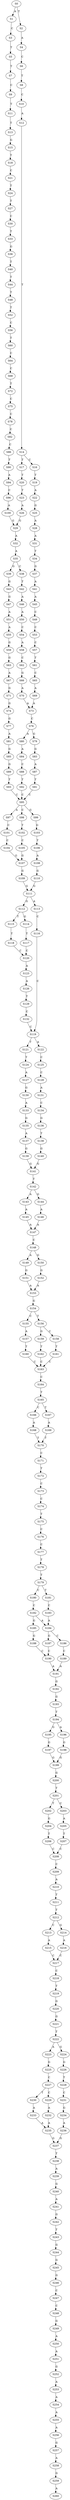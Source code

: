 strict digraph  {
	S0 -> S1 [ label = A ];
	S0 -> S2 [ label = T ];
	S1 -> S3 [ label = C ];
	S2 -> S4 [ label = A ];
	S3 -> S5 [ label = T ];
	S4 -> S6 [ label = C ];
	S5 -> S7 [ label = T ];
	S6 -> S8 [ label = T ];
	S7 -> S9 [ label = C ];
	S8 -> S10 [ label = C ];
	S9 -> S11 [ label = T ];
	S10 -> S12 [ label = A ];
	S11 -> S13 [ label = T ];
	S12 -> S14 [ label = T ];
	S13 -> S15 [ label = G ];
	S14 -> S16 [ label = C ];
	S14 -> S17 [ label = T ];
	S15 -> S18 [ label = T ];
	S16 -> S19 [ label = T ];
	S17 -> S20 [ label = T ];
	S18 -> S21 [ label = C ];
	S19 -> S22 [ label = A ];
	S20 -> S23 [ label = T ];
	S21 -> S24 [ label = T ];
	S22 -> S25 [ label = G ];
	S23 -> S26 [ label = A ];
	S24 -> S27 [ label = T ];
	S25 -> S28 [ label = A ];
	S26 -> S29 [ label = G ];
	S27 -> S30 [ label = C ];
	S28 -> S31 [ label = A ];
	S29 -> S32 [ label = A ];
	S30 -> S33 [ label = T ];
	S31 -> S34 [ label = T ];
	S32 -> S35 [ label = A ];
	S33 -> S36 [ label = G ];
	S34 -> S37 [ label = G ];
	S35 -> S38 [ label = C ];
	S35 -> S39 [ label = G ];
	S36 -> S40 [ label = T ];
	S37 -> S41 [ label = A ];
	S38 -> S42 [ label = T ];
	S39 -> S43 [ label = G ];
	S40 -> S44 [ label = T ];
	S41 -> S45 [ label = A ];
	S42 -> S46 [ label = A ];
	S43 -> S47 [ label = G ];
	S44 -> S48 [ label = T ];
	S45 -> S49 [ label = C ];
	S46 -> S50 [ label = A ];
	S47 -> S51 [ label = A ];
	S48 -> S52 [ label = T ];
	S49 -> S53 [ label = C ];
	S50 -> S54 [ label = C ];
	S51 -> S55 [ label = A ];
	S52 -> S56 [ label = C ];
	S53 -> S57 [ label = C ];
	S54 -> S58 [ label = A ];
	S55 -> S59 [ label = G ];
	S56 -> S60 [ label = T ];
	S57 -> S61 [ label = T ];
	S58 -> S62 [ label = C ];
	S59 -> S63 [ label = G ];
	S60 -> S64 [ label = C ];
	S61 -> S65 [ label = C ];
	S62 -> S66 [ label = G ];
	S63 -> S67 [ label = A ];
	S64 -> S68 [ label = C ];
	S65 -> S69 [ label = A ];
	S66 -> S70 [ label = A ];
	S67 -> S71 [ label = G ];
	S68 -> S72 [ label = T ];
	S69 -> S73 [ label = A ];
	S70 -> S73 [ label = A ];
	S71 -> S74 [ label = G ];
	S72 -> S75 [ label = C ];
	S73 -> S76 [ label = C ];
	S74 -> S77 [ label = G ];
	S75 -> S78 [ label = C ];
	S76 -> S79 [ label = G ];
	S76 -> S80 [ label = A ];
	S77 -> S81 [ label = A ];
	S78 -> S82 [ label = C ];
	S79 -> S83 [ label = G ];
	S80 -> S84 [ label = A ];
	S81 -> S85 [ label = G ];
	S82 -> S86 [ label = C ];
	S83 -> S87 [ label = A ];
	S84 -> S88 [ label = C ];
	S85 -> S89 [ label = G ];
	S86 -> S90 [ label = T ];
	S87 -> S91 [ label = T ];
	S88 -> S92 [ label = T ];
	S89 -> S93 [ label = T ];
	S90 -> S94 [ label = A ];
	S91 -> S95 [ label = C ];
	S92 -> S95 [ label = C ];
	S93 -> S95 [ label = C ];
	S94 -> S96 [ label = C ];
	S95 -> S97 [ label = A ];
	S95 -> S98 [ label = C ];
	S95 -> S99 [ label = G ];
	S96 -> S100 [ label = A ];
	S97 -> S101 [ label = C ];
	S98 -> S102 [ label = T ];
	S99 -> S103 [ label = G ];
	S100 -> S29 [ label = G ];
	S101 -> S104 [ label = C ];
	S102 -> S105 [ label = C ];
	S103 -> S106 [ label = T ];
	S104 -> S107 [ label = G ];
	S105 -> S107 [ label = G ];
	S106 -> S108 [ label = A ];
	S107 -> S109 [ label = G ];
	S108 -> S110 [ label = G ];
	S109 -> S111 [ label = G ];
	S110 -> S111 [ label = G ];
	S111 -> S112 [ label = G ];
	S111 -> S113 [ label = A ];
	S112 -> S114 [ label = G ];
	S112 -> S115 [ label = T ];
	S113 -> S116 [ label = C ];
	S114 -> S117 [ label = T ];
	S115 -> S118 [ label = T ];
	S116 -> S119 [ label = C ];
	S117 -> S120 [ label = C ];
	S118 -> S120 [ label = C ];
	S119 -> S121 [ label = T ];
	S119 -> S122 [ label = A ];
	S120 -> S123 [ label = A ];
	S121 -> S124 [ label = T ];
	S122 -> S125 [ label = C ];
	S123 -> S126 [ label = A ];
	S124 -> S127 [ label = A ];
	S125 -> S128 [ label = C ];
	S126 -> S129 [ label = T ];
	S127 -> S130 [ label = G ];
	S128 -> S131 [ label = A ];
	S129 -> S132 [ label = C ];
	S130 -> S133 [ label = A ];
	S131 -> S134 [ label = C ];
	S132 -> S119 [ label = C ];
	S133 -> S135 [ label = G ];
	S134 -> S136 [ label = G ];
	S135 -> S137 [ label = A ];
	S136 -> S138 [ label = T ];
	S137 -> S139 [ label = G ];
	S138 -> S140 [ label = G ];
	S139 -> S141 [ label = G ];
	S140 -> S141 [ label = G ];
	S141 -> S142 [ label = T ];
	S142 -> S143 [ label = A ];
	S142 -> S144 [ label = G ];
	S143 -> S145 [ label = A ];
	S144 -> S146 [ label = A ];
	S145 -> S147 [ label = A ];
	S146 -> S147 [ label = A ];
	S147 -> S148 [ label = C ];
	S148 -> S149 [ label = A ];
	S148 -> S150 [ label = G ];
	S149 -> S151 [ label = G ];
	S150 -> S152 [ label = G ];
	S151 -> S153 [ label = A ];
	S152 -> S153 [ label = A ];
	S153 -> S154 [ label = G ];
	S154 -> S155 [ label = C ];
	S154 -> S156 [ label = T ];
	S155 -> S157 [ label = A ];
	S156 -> S158 [ label = C ];
	S156 -> S159 [ label = G ];
	S157 -> S160 [ label = T ];
	S158 -> S161 [ label = T ];
	S159 -> S162 [ label = T ];
	S160 -> S163 [ label = C ];
	S161 -> S163 [ label = C ];
	S162 -> S163 [ label = C ];
	S163 -> S164 [ label = C ];
	S164 -> S165 [ label = T ];
	S165 -> S166 [ label = C ];
	S165 -> S167 [ label = T ];
	S166 -> S168 [ label = A ];
	S167 -> S169 [ label = A ];
	S168 -> S170 [ label = T ];
	S169 -> S170 [ label = T ];
	S170 -> S171 [ label = C ];
	S171 -> S172 [ label = T ];
	S172 -> S173 [ label = C ];
	S173 -> S174 [ label = C ];
	S174 -> S175 [ label = T ];
	S175 -> S176 [ label = C ];
	S176 -> S177 [ label = C ];
	S177 -> S178 [ label = T ];
	S178 -> S179 [ label = T ];
	S179 -> S180 [ label = C ];
	S179 -> S181 [ label = T ];
	S180 -> S182 [ label = C ];
	S181 -> S183 [ label = C ];
	S182 -> S184 [ label = A ];
	S182 -> S185 [ label = G ];
	S183 -> S184 [ label = A ];
	S184 -> S186 [ label = C ];
	S184 -> S187 [ label = G ];
	S185 -> S188 [ label = G ];
	S186 -> S189 [ label = C ];
	S187 -> S190 [ label = C ];
	S188 -> S190 [ label = C ];
	S189 -> S191 [ label = A ];
	S190 -> S191 [ label = A ];
	S191 -> S192 [ label = G ];
	S192 -> S193 [ label = G ];
	S193 -> S194 [ label = T ];
	S194 -> S195 [ label = G ];
	S194 -> S196 [ label = A ];
	S195 -> S197 [ label = G ];
	S196 -> S198 [ label = G ];
	S197 -> S199 [ label = G ];
	S198 -> S199 [ label = G ];
	S199 -> S200 [ label = G ];
	S200 -> S201 [ label = T ];
	S201 -> S202 [ label = T ];
	S201 -> S203 [ label = C ];
	S202 -> S204 [ label = G ];
	S203 -> S205 [ label = A ];
	S204 -> S206 [ label = T ];
	S205 -> S207 [ label = T ];
	S206 -> S208 [ label = C ];
	S207 -> S208 [ label = C ];
	S208 -> S209 [ label = C ];
	S209 -> S210 [ label = A ];
	S210 -> S211 [ label = T ];
	S211 -> S212 [ label = T ];
	S212 -> S213 [ label = C ];
	S212 -> S214 [ label = G ];
	S213 -> S215 [ label = A ];
	S214 -> S216 [ label = A ];
	S215 -> S217 [ label = C ];
	S216 -> S217 [ label = C ];
	S217 -> S218 [ label = C ];
	S218 -> S219 [ label = T ];
	S219 -> S220 [ label = G ];
	S220 -> S221 [ label = G ];
	S221 -> S222 [ label = T ];
	S222 -> S223 [ label = A ];
	S222 -> S224 [ label = G ];
	S223 -> S225 [ label = G ];
	S224 -> S226 [ label = G ];
	S225 -> S227 [ label = C ];
	S226 -> S228 [ label = T ];
	S227 -> S229 [ label = C ];
	S227 -> S230 [ label = T ];
	S228 -> S231 [ label = C ];
	S229 -> S232 [ label = A ];
	S230 -> S233 [ label = A ];
	S231 -> S234 [ label = G ];
	S232 -> S235 [ label = A ];
	S233 -> S235 [ label = A ];
	S234 -> S236 [ label = A ];
	S235 -> S237 [ label = G ];
	S236 -> S237 [ label = G ];
	S237 -> S238 [ label = T ];
	S238 -> S239 [ label = A ];
	S239 -> S240 [ label = G ];
	S240 -> S241 [ label = A ];
	S241 -> S242 [ label = G ];
	S242 -> S243 [ label = T ];
	S243 -> S244 [ label = G ];
	S244 -> S245 [ label = G ];
	S245 -> S246 [ label = G ];
	S246 -> S247 [ label = C ];
	S247 -> S248 [ label = C ];
	S248 -> S249 [ label = G ];
	S249 -> S250 [ label = A ];
	S250 -> S251 [ label = A ];
	S251 -> S252 [ label = G ];
	S252 -> S253 [ label = A ];
	S253 -> S254 [ label = A ];
	S254 -> S255 [ label = A ];
	S255 -> S256 [ label = A ];
	S256 -> S257 [ label = G ];
	S257 -> S258 [ label = A ];
	S258 -> S259 [ label = G ];
	S259 -> S260 [ label = A ];
}
